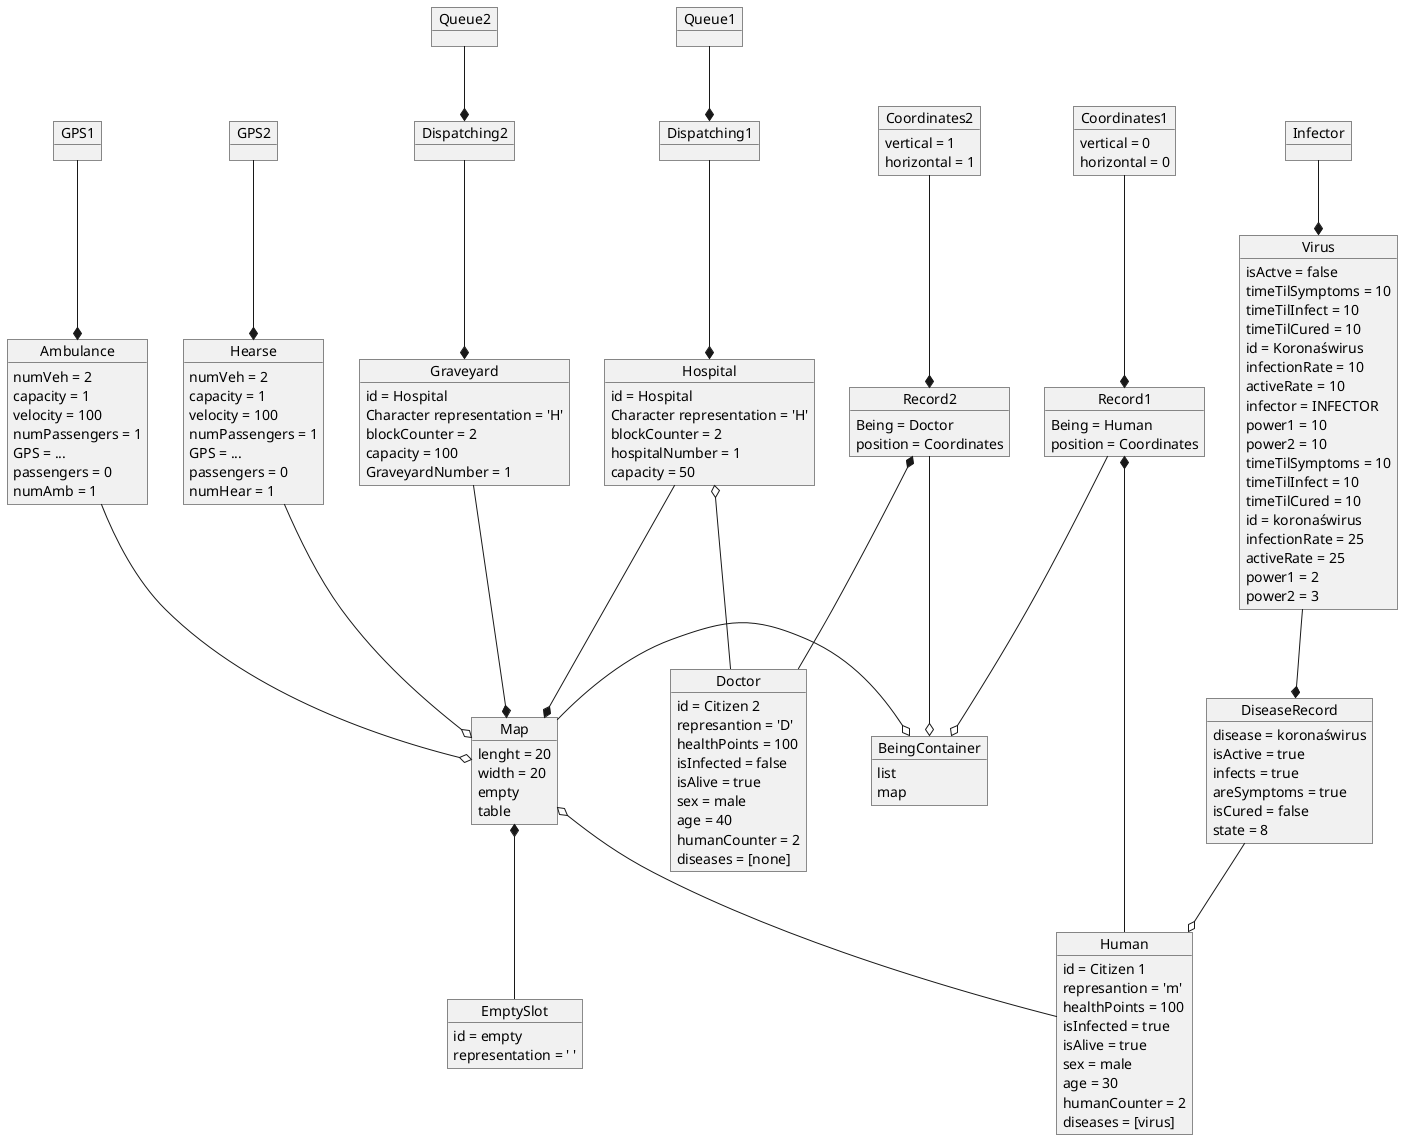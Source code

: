 @startuml Object diagram
object BeingContainer{
    list
    map
}
object Map{
    lenght = 20
    width = 20
    empty 
    table 
} 
object Human{
    id = Citizen 1
    represantion = 'm'
    healthPoints = 100
    isInfected = true
    isAlive = true
    sex = male 
    age = 30 
    humanCounter = 2
    diseases = [virus] 
}
object Doctor{
    id = Citizen 2
    represantion = 'D'
    healthPoints = 100
    isInfected = false
    isAlive = true
    sex = male 
    age = 40 
    humanCounter = 2
    diseases = [none]
}
object EmptySlot{
    id = empty
    representation = ' '
}
object Hospital{
    id = Hospital
    Character representation = 'H'
    blockCounter = 2
    hospitalNumber = 1
    capacity = 50
}
object Dispatching1{

}
object Dispatching2{

}
object GPS1{

}
object Ambulance{
    numVeh = 2
    capacity = 1
    velocity = 100
    numPassengers = 1
    GPS = ...
    passengers = 0
    numAmb = 1
}
object Hearse{
    numVeh = 2
    capacity = 1
    velocity = 100
    numPassengers = 1
    GPS = ...
    passengers = 0
    numHear = 1
}
object GPS2{

}
object Graveyard{
    id = Hospital
    Character representation = 'H'
    blockCounter = 2
    capacity = 100
    GraveyardNumber = 1
}
object Coordinates1{
    vertical = 0
    horizontal = 0
}
object Queue1{

}
object Queue2{

}

object Infector{
    
}
object Virus{
    isActve = false
    timeTilSymptoms = 10
    timeTilInfect = 10
    timeTilCured = 10
    id = Koronaświrus
    infectionRate = 10
    activeRate = 10
    infector = INFECTOR 
    power1 = 10
    power2 = 10
}
object Virus{
    timeTilSymptoms = 10
    timeTilInfect = 10
    timeTilCured = 10
    id = koronaświrus
    infectionRate = 25
    activeRate = 25
    power1 = 2
    power2 = 3
}
object DiseaseRecord{
    disease = koronaświrus
    isActive = true 
    infects = true 
    areSymptoms = true 
    isCured = false 
    state = 8
}
object Record1{
    Being = Human
    position = Coordinates
}
object Record2{
    Being = Doctor
    position = Coordinates
}
object Coordinates2{
    vertical = 1
    horizontal = 1
}

Map -o BeingContainer 
Map *-- EmptySlot
Map o-- Human
Record1 *-- Human
Hospital o-- Doctor
Record2 *-- Doctor
Record1 --o BeingContainer
Hospital --* Map 
Graveyard --* Map 
GPS1 --* Ambulance 
Ambulance --o Map
GPS2 --* Hearse 
Hearse --o Map
Infector --* Virus
Dispatching1 --* Hospital
Dispatching2 --* Graveyard
Queue1 --* Dispatching1
Queue2 --* Dispatching2
Virus --* DiseaseRecord
DiseaseRecord --o Human
Coordinates1 --* Record1
Record2 --o BeingContainer
Coordinates2 --* Record2


@enduml 